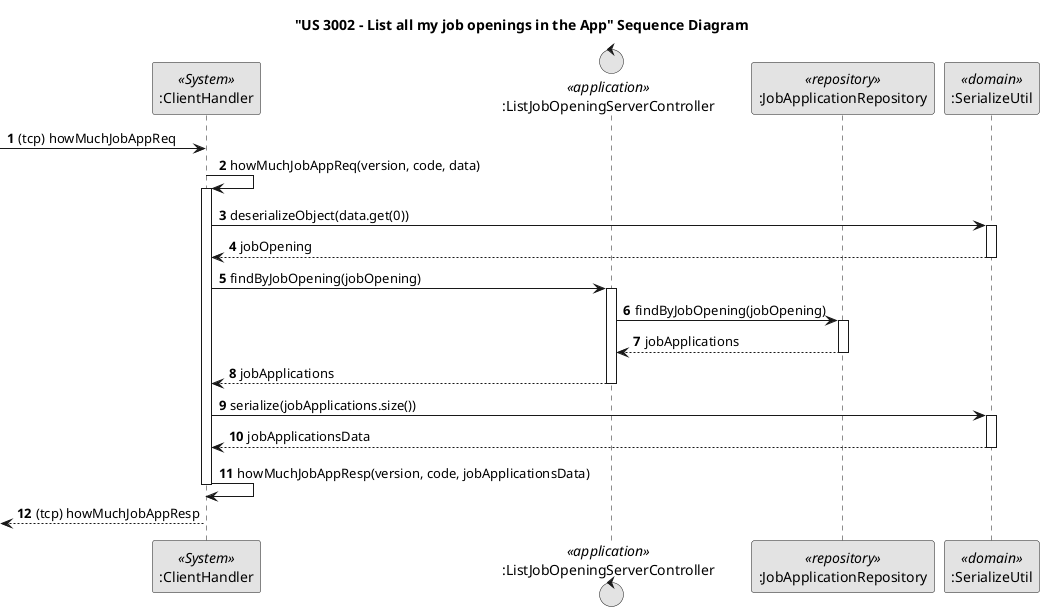 @startuml
skinparam monochrome true
skinparam packageStyle rectangle
skinparam shadowing false

autonumber

title "US 3002 - List all my job openings in the App" Sequence Diagram
'hide footbox



participant ":ClientHandler" as Server <<System>>
control ":ListJobOpeningServerController" as CTRL <<application>>
'participant ":NotificationService" as Service <<domain>>
'participant ":NotificationDTO" as DTO <<domain>>
'participant ":CustomerRepository" as customerRepository <<repository>>
'participant ":JobOpeningRepository" as jobOpeningRepository <<repository>>
participant ":JobApplicationRepository" as jobApplicationRepository <<repository>>
participant ":SerializeUtil" as SerializeUtil <<domain>>

-> Server : (tcp) howMuchJobAppReq

 Server->Server : howMuchJobAppReq(version, code, data)
 activate Server


 Server -> SerializeUtil: deserializeObject(data.get(0))


     activate SerializeUtil

      SerializeUtil --> Server: jobOpening

     deactivate SerializeUtil


 Server->CTRL: findByJobOpening(jobOpening)

 activate CTRL



  CTRL->jobApplicationRepository : findByJobOpening(jobOpening)

  activate jobApplicationRepository

  jobApplicationRepository-->CTRL : jobApplications

    deactivate jobApplicationRepository

    CTRL --> Server: jobApplications



    deactivate CTRL


    Server -> SerializeUtil: serialize(jobApplications.size())


    activate SerializeUtil

     SerializeUtil --> Server: jobApplicationsData

    deactivate SerializeUtil

 Server->Server : howMuchJobAppResp(version, code, jobApplicationsData)
 deactivate Server




 <-- Server: (tcp) howMuchJobAppResp
deactivate Server




@enduml